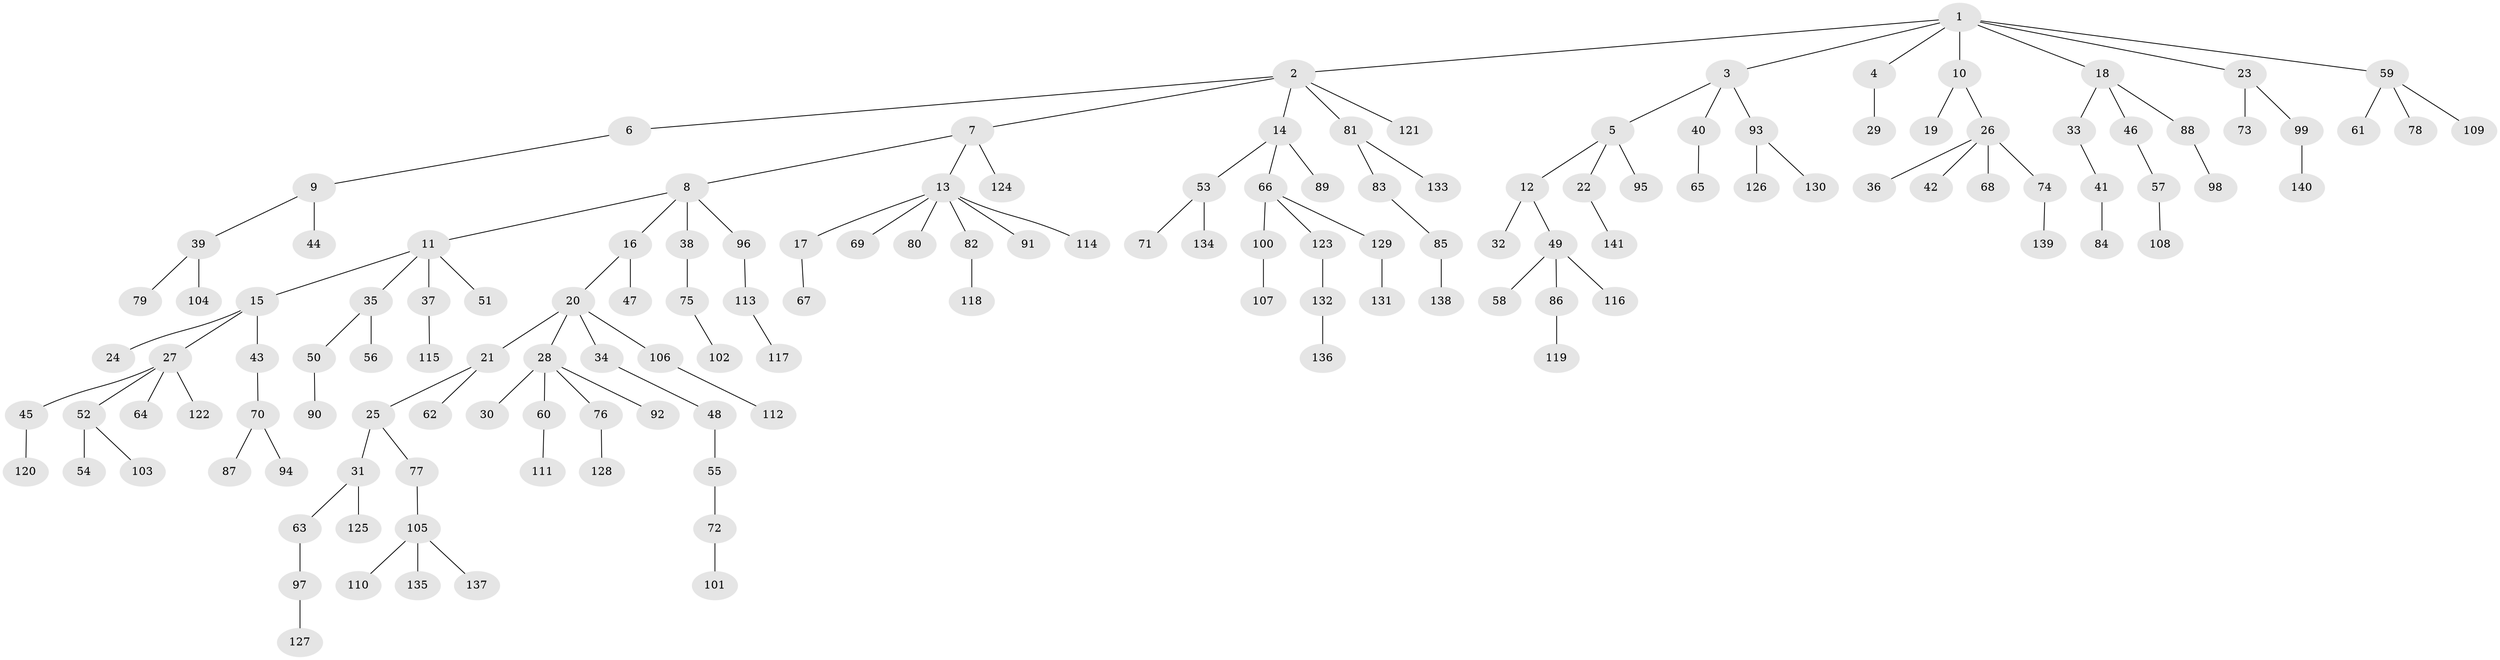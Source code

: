 // coarse degree distribution, {9: 0.010309278350515464, 8: 0.010309278350515464, 1: 0.5360824742268041, 3: 0.09278350515463918, 2: 0.24742268041237114, 6: 0.030927835051546393, 4: 0.05154639175257732, 5: 0.020618556701030927}
// Generated by graph-tools (version 1.1) at 2025/42/03/06/25 10:42:04]
// undirected, 141 vertices, 140 edges
graph export_dot {
graph [start="1"]
  node [color=gray90,style=filled];
  1;
  2;
  3;
  4;
  5;
  6;
  7;
  8;
  9;
  10;
  11;
  12;
  13;
  14;
  15;
  16;
  17;
  18;
  19;
  20;
  21;
  22;
  23;
  24;
  25;
  26;
  27;
  28;
  29;
  30;
  31;
  32;
  33;
  34;
  35;
  36;
  37;
  38;
  39;
  40;
  41;
  42;
  43;
  44;
  45;
  46;
  47;
  48;
  49;
  50;
  51;
  52;
  53;
  54;
  55;
  56;
  57;
  58;
  59;
  60;
  61;
  62;
  63;
  64;
  65;
  66;
  67;
  68;
  69;
  70;
  71;
  72;
  73;
  74;
  75;
  76;
  77;
  78;
  79;
  80;
  81;
  82;
  83;
  84;
  85;
  86;
  87;
  88;
  89;
  90;
  91;
  92;
  93;
  94;
  95;
  96;
  97;
  98;
  99;
  100;
  101;
  102;
  103;
  104;
  105;
  106;
  107;
  108;
  109;
  110;
  111;
  112;
  113;
  114;
  115;
  116;
  117;
  118;
  119;
  120;
  121;
  122;
  123;
  124;
  125;
  126;
  127;
  128;
  129;
  130;
  131;
  132;
  133;
  134;
  135;
  136;
  137;
  138;
  139;
  140;
  141;
  1 -- 2;
  1 -- 3;
  1 -- 4;
  1 -- 10;
  1 -- 18;
  1 -- 23;
  1 -- 59;
  2 -- 6;
  2 -- 7;
  2 -- 14;
  2 -- 81;
  2 -- 121;
  3 -- 5;
  3 -- 40;
  3 -- 93;
  4 -- 29;
  5 -- 12;
  5 -- 22;
  5 -- 95;
  6 -- 9;
  7 -- 8;
  7 -- 13;
  7 -- 124;
  8 -- 11;
  8 -- 16;
  8 -- 38;
  8 -- 96;
  9 -- 39;
  9 -- 44;
  10 -- 19;
  10 -- 26;
  11 -- 15;
  11 -- 35;
  11 -- 37;
  11 -- 51;
  12 -- 32;
  12 -- 49;
  13 -- 17;
  13 -- 69;
  13 -- 80;
  13 -- 82;
  13 -- 91;
  13 -- 114;
  14 -- 53;
  14 -- 66;
  14 -- 89;
  15 -- 24;
  15 -- 27;
  15 -- 43;
  16 -- 20;
  16 -- 47;
  17 -- 67;
  18 -- 33;
  18 -- 46;
  18 -- 88;
  20 -- 21;
  20 -- 28;
  20 -- 34;
  20 -- 106;
  21 -- 25;
  21 -- 62;
  22 -- 141;
  23 -- 73;
  23 -- 99;
  25 -- 31;
  25 -- 77;
  26 -- 36;
  26 -- 42;
  26 -- 68;
  26 -- 74;
  27 -- 45;
  27 -- 52;
  27 -- 64;
  27 -- 122;
  28 -- 30;
  28 -- 60;
  28 -- 76;
  28 -- 92;
  31 -- 63;
  31 -- 125;
  33 -- 41;
  34 -- 48;
  35 -- 50;
  35 -- 56;
  37 -- 115;
  38 -- 75;
  39 -- 79;
  39 -- 104;
  40 -- 65;
  41 -- 84;
  43 -- 70;
  45 -- 120;
  46 -- 57;
  48 -- 55;
  49 -- 58;
  49 -- 86;
  49 -- 116;
  50 -- 90;
  52 -- 54;
  52 -- 103;
  53 -- 71;
  53 -- 134;
  55 -- 72;
  57 -- 108;
  59 -- 61;
  59 -- 78;
  59 -- 109;
  60 -- 111;
  63 -- 97;
  66 -- 100;
  66 -- 123;
  66 -- 129;
  70 -- 87;
  70 -- 94;
  72 -- 101;
  74 -- 139;
  75 -- 102;
  76 -- 128;
  77 -- 105;
  81 -- 83;
  81 -- 133;
  82 -- 118;
  83 -- 85;
  85 -- 138;
  86 -- 119;
  88 -- 98;
  93 -- 126;
  93 -- 130;
  96 -- 113;
  97 -- 127;
  99 -- 140;
  100 -- 107;
  105 -- 110;
  105 -- 135;
  105 -- 137;
  106 -- 112;
  113 -- 117;
  123 -- 132;
  129 -- 131;
  132 -- 136;
}
